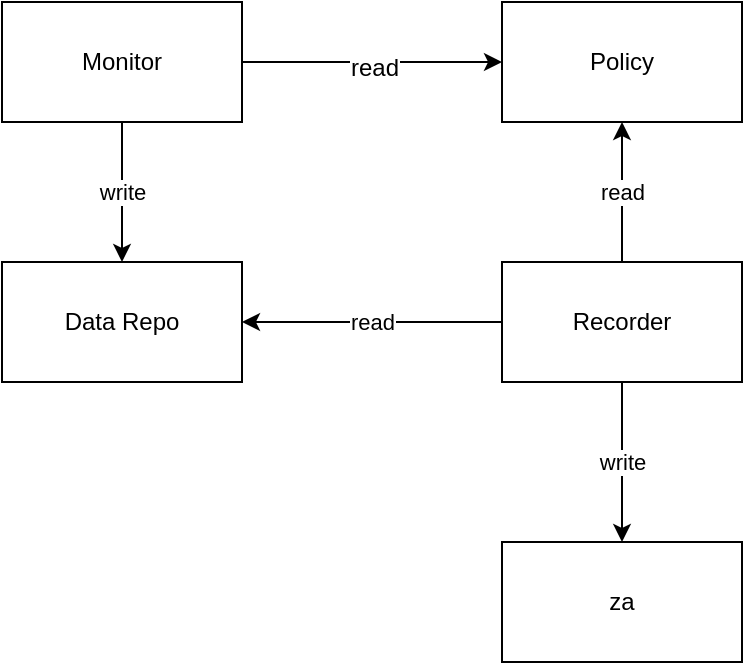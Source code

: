 <mxfile version="10.8.0" type="github"><diagram id="ODRlJLSbJ1PWDYgeRJU7" name="第 1 页"><mxGraphModel dx="1638" dy="731" grid="1" gridSize="10" guides="1" tooltips="1" connect="1" arrows="1" fold="1" page="1" pageScale="1" pageWidth="3300" pageHeight="4681" math="0" shadow="0"><root><mxCell id="0"/><mxCell id="1" parent="0"/><mxCell id="24aDtjW5uFOmCEusT9xI-6" value="write" style="edgeStyle=orthogonalEdgeStyle;rounded=0;orthogonalLoop=1;jettySize=auto;html=1;exitX=0.5;exitY=1;exitDx=0;exitDy=0;" edge="1" parent="1" source="24aDtjW5uFOmCEusT9xI-1" target="24aDtjW5uFOmCEusT9xI-2"><mxGeometry relative="1" as="geometry"/></mxCell><mxCell id="24aDtjW5uFOmCEusT9xI-9" style="edgeStyle=orthogonalEdgeStyle;rounded=0;orthogonalLoop=1;jettySize=auto;html=1;exitX=1;exitY=0.5;exitDx=0;exitDy=0;" edge="1" parent="1" source="24aDtjW5uFOmCEusT9xI-1" target="24aDtjW5uFOmCEusT9xI-4"><mxGeometry relative="1" as="geometry"/></mxCell><mxCell id="24aDtjW5uFOmCEusT9xI-11" value="read&lt;br&gt;" style="text;html=1;resizable=0;points=[];align=center;verticalAlign=middle;labelBackgroundColor=#ffffff;" vertex="1" connectable="0" parent="24aDtjW5uFOmCEusT9xI-9"><mxGeometry x="0.015" y="-3" relative="1" as="geometry"><mxPoint as="offset"/></mxGeometry></mxCell><mxCell id="24aDtjW5uFOmCEusT9xI-1" value="Monitor&lt;br&gt;" style="rounded=0;whiteSpace=wrap;html=1;" vertex="1" parent="1"><mxGeometry x="290" y="130" width="120" height="60" as="geometry"/></mxCell><mxCell id="24aDtjW5uFOmCEusT9xI-2" value="Data Repo" style="rounded=0;whiteSpace=wrap;html=1;" vertex="1" parent="1"><mxGeometry x="290" y="260" width="120" height="60" as="geometry"/></mxCell><mxCell id="24aDtjW5uFOmCEusT9xI-7" value="read" style="edgeStyle=orthogonalEdgeStyle;rounded=0;orthogonalLoop=1;jettySize=auto;html=1;exitX=0;exitY=0.5;exitDx=0;exitDy=0;entryX=1;entryY=0.5;entryDx=0;entryDy=0;" edge="1" parent="1" source="24aDtjW5uFOmCEusT9xI-3" target="24aDtjW5uFOmCEusT9xI-2"><mxGeometry relative="1" as="geometry"/></mxCell><mxCell id="24aDtjW5uFOmCEusT9xI-8" value="read" style="edgeStyle=orthogonalEdgeStyle;rounded=0;orthogonalLoop=1;jettySize=auto;html=1;exitX=0.5;exitY=0;exitDx=0;exitDy=0;entryX=0.5;entryY=1;entryDx=0;entryDy=0;" edge="1" parent="1" source="24aDtjW5uFOmCEusT9xI-3" target="24aDtjW5uFOmCEusT9xI-4"><mxGeometry relative="1" as="geometry"/></mxCell><mxCell id="24aDtjW5uFOmCEusT9xI-12" value="write" style="edgeStyle=orthogonalEdgeStyle;rounded=0;orthogonalLoop=1;jettySize=auto;html=1;exitX=0.5;exitY=1;exitDx=0;exitDy=0;" edge="1" parent="1" source="24aDtjW5uFOmCEusT9xI-3" target="24aDtjW5uFOmCEusT9xI-5"><mxGeometry relative="1" as="geometry"/></mxCell><mxCell id="24aDtjW5uFOmCEusT9xI-3" value="Recorder&lt;br&gt;" style="rounded=0;whiteSpace=wrap;html=1;" vertex="1" parent="1"><mxGeometry x="540" y="260" width="120" height="60" as="geometry"/></mxCell><mxCell id="24aDtjW5uFOmCEusT9xI-4" value="Policy" style="rounded=0;whiteSpace=wrap;html=1;" vertex="1" parent="1"><mxGeometry x="540" y="130" width="120" height="60" as="geometry"/></mxCell><mxCell id="24aDtjW5uFOmCEusT9xI-5" value="za" style="rounded=0;whiteSpace=wrap;html=1;" vertex="1" parent="1"><mxGeometry x="540" y="400" width="120" height="60" as="geometry"/></mxCell></root></mxGraphModel></diagram></mxfile>